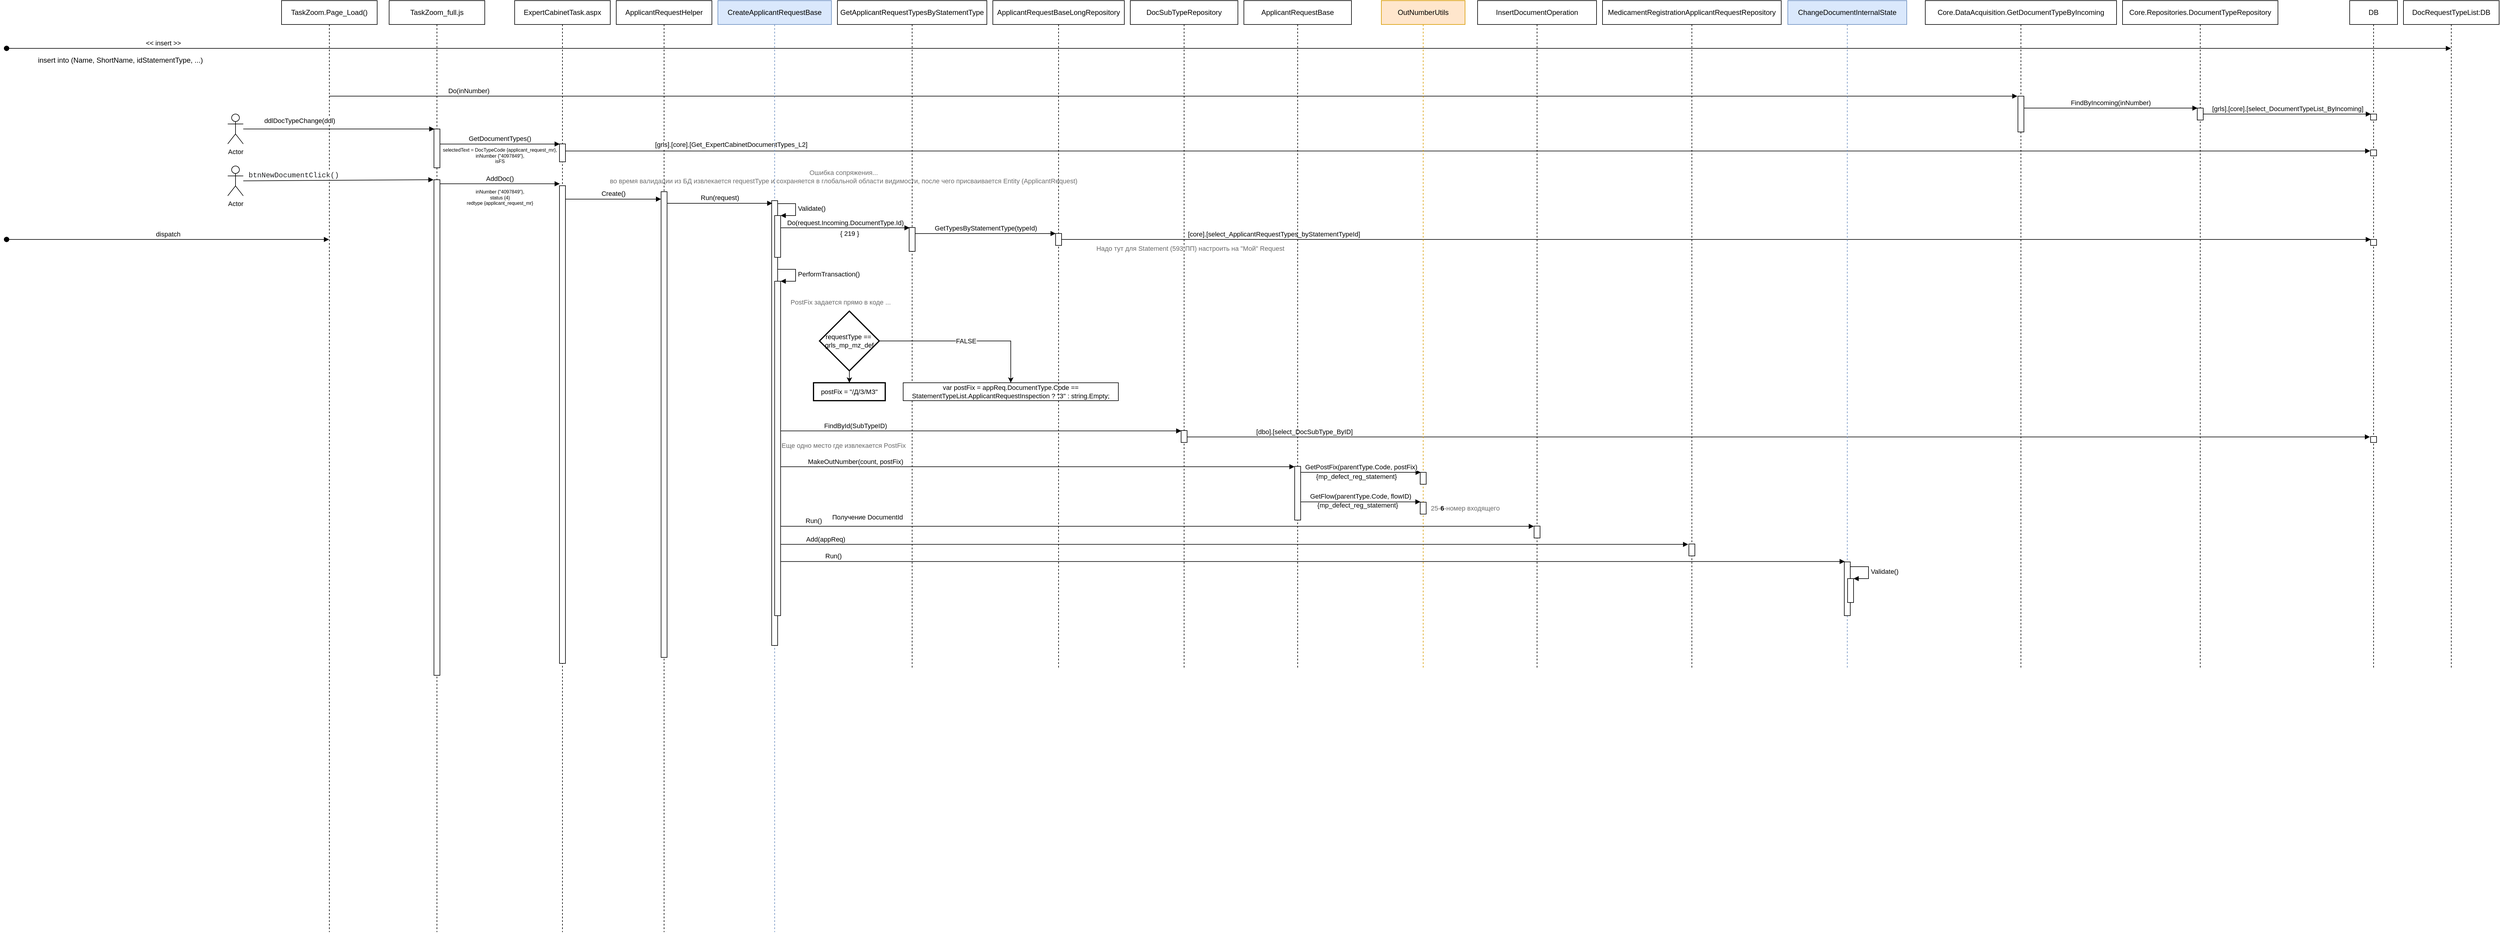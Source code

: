 <mxfile version="20.5.3" type="github">
  <diagram id="dsU_ii47a0S2btjW8iKH" name="Страница 1">
    <mxGraphModel dx="813" dy="522" grid="1" gridSize="10" guides="1" tooltips="1" connect="1" arrows="1" fold="1" page="1" pageScale="1" pageWidth="827" pageHeight="1169" math="0" shadow="0">
      <root>
        <mxCell id="0" />
        <mxCell id="1" parent="0" />
        <mxCell id="BPP2ajkxVIenSYZT_UOM-38" value="ApplicantRequestHelper" style="shape=umlLifeline;perimeter=lifelinePerimeter;whiteSpace=wrap;html=1;container=1;collapsible=0;recursiveResize=0;outlineConnect=0;" parent="1" vertex="1">
          <mxGeometry x="1040" y="40" width="160" height="1560" as="geometry" />
        </mxCell>
        <mxCell id="BPP2ajkxVIenSYZT_UOM-40" value="" style="html=1;points=[];perimeter=orthogonalPerimeter;" parent="BPP2ajkxVIenSYZT_UOM-38" vertex="1">
          <mxGeometry x="75" y="320" width="10" height="780" as="geometry" />
        </mxCell>
        <mxCell id="BPP2ajkxVIenSYZT_UOM-1" value="DocRequestTypeList:DB" style="shape=umlLifeline;perimeter=lifelinePerimeter;whiteSpace=wrap;html=1;container=1;collapsible=0;recursiveResize=0;outlineConnect=0;" parent="1" vertex="1">
          <mxGeometry x="4030" y="40" width="160" height="1120" as="geometry" />
        </mxCell>
        <mxCell id="BPP2ajkxVIenSYZT_UOM-2" value="&amp;lt;&amp;lt; insert &amp;gt;&amp;gt;" style="html=1;verticalAlign=bottom;startArrow=oval;startFill=1;endArrow=block;startSize=8;rounded=0;" parent="1" target="BPP2ajkxVIenSYZT_UOM-1" edge="1">
          <mxGeometry x="-0.872" width="60" relative="1" as="geometry">
            <mxPoint x="20" y="120" as="sourcePoint" />
            <mxPoint x="180" y="120" as="targetPoint" />
            <mxPoint as="offset" />
          </mxGeometry>
        </mxCell>
        <mxCell id="BPP2ajkxVIenSYZT_UOM-3" value="insert into (Name, ShortName, idStatementType, ...)" style="text;html=1;align=center;verticalAlign=middle;resizable=0;points=[];autosize=1;strokeColor=none;fillColor=none;" parent="1" vertex="1">
          <mxGeometry x="60" y="125" width="300" height="30" as="geometry" />
        </mxCell>
        <mxCell id="BPP2ajkxVIenSYZT_UOM-4" value="dispatch" style="html=1;verticalAlign=bottom;startArrow=oval;startFill=1;endArrow=block;startSize=8;rounded=0;" parent="1" target="BPP2ajkxVIenSYZT_UOM-5" edge="1">
          <mxGeometry width="60" relative="1" as="geometry">
            <mxPoint x="20" y="440" as="sourcePoint" />
            <mxPoint x="80" y="240" as="targetPoint" />
          </mxGeometry>
        </mxCell>
        <mxCell id="BPP2ajkxVIenSYZT_UOM-5" value="TaskZoom.Page_Load()" style="shape=umlLifeline;perimeter=lifelinePerimeter;whiteSpace=wrap;html=1;container=1;collapsible=0;recursiveResize=0;outlineConnect=0;" parent="1" vertex="1">
          <mxGeometry x="480" y="40" width="160" height="1560" as="geometry" />
        </mxCell>
        <mxCell id="BPP2ajkxVIenSYZT_UOM-6" value="Core.DataAcquisition.GetDocumentTypeByIncoming" style="shape=umlLifeline;perimeter=lifelinePerimeter;whiteSpace=wrap;html=1;container=1;collapsible=0;recursiveResize=0;outlineConnect=0;" parent="1" vertex="1">
          <mxGeometry x="3230" y="40" width="320" height="1120" as="geometry" />
        </mxCell>
        <mxCell id="BPP2ajkxVIenSYZT_UOM-8" value="" style="html=1;points=[];perimeter=orthogonalPerimeter;" parent="BPP2ajkxVIenSYZT_UOM-6" vertex="1">
          <mxGeometry x="155" y="160" width="10" height="60" as="geometry" />
        </mxCell>
        <mxCell id="BPP2ajkxVIenSYZT_UOM-7" value="Do(inNumber)" style="html=1;verticalAlign=bottom;endArrow=block;rounded=0;entryX=-0.088;entryY=0;entryDx=0;entryDy=0;entryPerimeter=0;" parent="1" source="BPP2ajkxVIenSYZT_UOM-5" target="BPP2ajkxVIenSYZT_UOM-8" edge="1">
          <mxGeometry x="-0.835" width="80" relative="1" as="geometry">
            <mxPoint x="370" y="240" as="sourcePoint" />
            <mxPoint x="450" y="240" as="targetPoint" />
            <mxPoint as="offset" />
          </mxGeometry>
        </mxCell>
        <mxCell id="BPP2ajkxVIenSYZT_UOM-9" value="Core.Repositories.DocumentTypeRepository" style="shape=umlLifeline;perimeter=lifelinePerimeter;whiteSpace=wrap;html=1;container=1;collapsible=0;recursiveResize=0;outlineConnect=0;" parent="1" vertex="1">
          <mxGeometry x="3560" y="40" width="260" height="1120" as="geometry" />
        </mxCell>
        <mxCell id="BPP2ajkxVIenSYZT_UOM-10" value="" style="html=1;points=[];perimeter=orthogonalPerimeter;" parent="BPP2ajkxVIenSYZT_UOM-9" vertex="1">
          <mxGeometry x="125" y="180" width="10" height="20" as="geometry" />
        </mxCell>
        <mxCell id="BPP2ajkxVIenSYZT_UOM-11" value="FindByIncoming(inNumber)" style="html=1;verticalAlign=bottom;endArrow=block;rounded=0;entryX=0.048;entryY=0.003;entryDx=0;entryDy=0;entryPerimeter=0;" parent="1" source="BPP2ajkxVIenSYZT_UOM-8" target="BPP2ajkxVIenSYZT_UOM-10" edge="1">
          <mxGeometry width="80" relative="1" as="geometry">
            <mxPoint x="1089.997" y="220" as="sourcePoint" />
            <mxPoint x="1364.45" y="220" as="targetPoint" />
          </mxGeometry>
        </mxCell>
        <mxCell id="BPP2ajkxVIenSYZT_UOM-12" value="DB" style="shape=umlLifeline;perimeter=lifelinePerimeter;whiteSpace=wrap;html=1;container=1;collapsible=0;recursiveResize=0;outlineConnect=0;" parent="1" vertex="1">
          <mxGeometry x="3940" y="40" width="80" height="1120" as="geometry" />
        </mxCell>
        <mxCell id="BPP2ajkxVIenSYZT_UOM-13" value="" style="html=1;points=[];perimeter=orthogonalPerimeter;" parent="BPP2ajkxVIenSYZT_UOM-12" vertex="1">
          <mxGeometry x="35" y="190" width="10" height="10" as="geometry" />
        </mxCell>
        <mxCell id="BPP2ajkxVIenSYZT_UOM-23" value="" style="html=1;points=[];perimeter=orthogonalPerimeter;" parent="BPP2ajkxVIenSYZT_UOM-12" vertex="1">
          <mxGeometry x="35" y="250" width="10" height="10" as="geometry" />
        </mxCell>
        <mxCell id="BPP2ajkxVIenSYZT_UOM-63" value="" style="html=1;points=[];perimeter=orthogonalPerimeter;fontSize=11;" parent="BPP2ajkxVIenSYZT_UOM-12" vertex="1">
          <mxGeometry x="35" y="400" width="10" height="10" as="geometry" />
        </mxCell>
        <mxCell id="BPP2ajkxVIenSYZT_UOM-83" value="" style="html=1;points=[];perimeter=orthogonalPerimeter;fontSize=11;" parent="BPP2ajkxVIenSYZT_UOM-12" vertex="1">
          <mxGeometry x="35" y="730" width="10" height="10" as="geometry" />
        </mxCell>
        <mxCell id="BPP2ajkxVIenSYZT_UOM-14" value="[grls].[core].[select_DocumentTypeList_ByIncoming]" style="html=1;verticalAlign=bottom;endArrow=block;rounded=0;entryX=0.051;entryY=0.004;entryDx=0;entryDy=0;entryPerimeter=0;" parent="1" source="BPP2ajkxVIenSYZT_UOM-10" target="BPP2ajkxVIenSYZT_UOM-13" edge="1">
          <mxGeometry width="80" relative="1" as="geometry">
            <mxPoint x="1420" y="240" as="sourcePoint" />
            <mxPoint x="1500" y="240" as="targetPoint" />
          </mxGeometry>
        </mxCell>
        <mxCell id="BPP2ajkxVIenSYZT_UOM-15" value="TaskZoom_full.js" style="shape=umlLifeline;perimeter=lifelinePerimeter;whiteSpace=wrap;html=1;container=1;collapsible=0;recursiveResize=0;outlineConnect=0;" parent="1" vertex="1">
          <mxGeometry x="660" y="40" width="160" height="1560" as="geometry" />
        </mxCell>
        <mxCell id="BPP2ajkxVIenSYZT_UOM-17" value="" style="html=1;points=[];perimeter=orthogonalPerimeter;" parent="BPP2ajkxVIenSYZT_UOM-15" vertex="1">
          <mxGeometry x="75" y="215" width="10" height="65" as="geometry" />
        </mxCell>
        <mxCell id="BPP2ajkxVIenSYZT_UOM-33" value="" style="html=1;points=[];perimeter=orthogonalPerimeter;fontSize=11;" parent="BPP2ajkxVIenSYZT_UOM-15" vertex="1">
          <mxGeometry x="75" y="300" width="10" height="830" as="geometry" />
        </mxCell>
        <mxCell id="BPP2ajkxVIenSYZT_UOM-16" value="ddlDocTypeChange(ddl)" style="html=1;verticalAlign=bottom;endArrow=block;rounded=0;entryX=0.07;entryY=0;entryDx=0;entryDy=0;entryPerimeter=0;" parent="1" source="BPP2ajkxVIenSYZT_UOM-30" target="BPP2ajkxVIenSYZT_UOM-17" edge="1">
          <mxGeometry x="-0.412" y="5" width="80" relative="1" as="geometry">
            <mxPoint x="820" y="270" as="sourcePoint" />
            <mxPoint x="900" y="270" as="targetPoint" />
            <mxPoint as="offset" />
          </mxGeometry>
        </mxCell>
        <mxCell id="BPP2ajkxVIenSYZT_UOM-18" value="ExpertCabinetTask.aspx" style="shape=umlLifeline;perimeter=lifelinePerimeter;whiteSpace=wrap;html=1;container=1;collapsible=0;recursiveResize=0;outlineConnect=0;" parent="1" vertex="1">
          <mxGeometry x="870" y="40" width="160" height="1560" as="geometry" />
        </mxCell>
        <mxCell id="BPP2ajkxVIenSYZT_UOM-19" value="" style="html=1;points=[];perimeter=orthogonalPerimeter;" parent="BPP2ajkxVIenSYZT_UOM-18" vertex="1">
          <mxGeometry x="75" y="240" width="10" height="30" as="geometry" />
        </mxCell>
        <mxCell id="BPP2ajkxVIenSYZT_UOM-35" value="" style="html=1;points=[];perimeter=orthogonalPerimeter;" parent="BPP2ajkxVIenSYZT_UOM-18" vertex="1">
          <mxGeometry x="75" y="310" width="10" height="800" as="geometry" />
        </mxCell>
        <mxCell id="BPP2ajkxVIenSYZT_UOM-20" value="&lt;div&gt;GetDocumentTypes()&lt;/div&gt;" style="html=1;verticalAlign=bottom;endArrow=block;rounded=0;entryX=0.044;entryY=0.007;entryDx=0;entryDy=0;entryPerimeter=0;" parent="1" source="BPP2ajkxVIenSYZT_UOM-17" target="BPP2ajkxVIenSYZT_UOM-19" edge="1">
          <mxGeometry width="80" relative="1" as="geometry">
            <mxPoint x="1170" y="150" as="sourcePoint" />
            <mxPoint x="1250" y="150" as="targetPoint" />
          </mxGeometry>
        </mxCell>
        <mxCell id="BPP2ajkxVIenSYZT_UOM-21" value="selectedText = DocTypeCode {applicant_request_mr}, &lt;br style=&quot;font-size: 8px;&quot;&gt;inNumber {&quot;4097849&quot;},&lt;br style=&quot;font-size: 8px;&quot;&gt;isFS" style="text;html=1;align=center;verticalAlign=middle;resizable=0;points=[];autosize=1;strokeColor=none;fillColor=none;fontSize=8;" parent="1" vertex="1">
          <mxGeometry x="740" y="280" width="210" height="40" as="geometry" />
        </mxCell>
        <mxCell id="BPP2ajkxVIenSYZT_UOM-24" value="[grls].[core].[Get_ExpertCabinetDocumentTypes_L2]" style="html=1;verticalAlign=bottom;endArrow=block;rounded=0;fontSize=11;entryX=-0.051;entryY=0.185;entryDx=0;entryDy=0;entryPerimeter=0;" parent="1" source="BPP2ajkxVIenSYZT_UOM-19" target="BPP2ajkxVIenSYZT_UOM-23" edge="1">
          <mxGeometry x="-0.817" y="2" width="80" relative="1" as="geometry">
            <mxPoint x="1240" y="280" as="sourcePoint" />
            <mxPoint x="1320" y="280" as="targetPoint" />
            <mxPoint as="offset" />
          </mxGeometry>
        </mxCell>
        <mxCell id="BPP2ajkxVIenSYZT_UOM-30" value="Actor" style="shape=umlActor;verticalLabelPosition=bottom;verticalAlign=top;html=1;fontSize=11;" parent="1" vertex="1">
          <mxGeometry x="390" y="230" width="26" height="50" as="geometry" />
        </mxCell>
        <mxCell id="BPP2ajkxVIenSYZT_UOM-32" value="Actor" style="shape=umlActor;verticalLabelPosition=bottom;verticalAlign=top;html=1;fontSize=11;" parent="1" vertex="1">
          <mxGeometry x="390" y="317" width="26" height="50" as="geometry" />
        </mxCell>
        <mxCell id="BPP2ajkxVIenSYZT_UOM-34" value="&lt;span style=&quot;color: rgb(32, 33, 36); font-family: consolas, &amp;quot;lucida console&amp;quot;, &amp;quot;courier new&amp;quot;, monospace; font-size: 12px; text-align: left;&quot;&gt;btnNewDocumentClick()&lt;/span&gt;" style="html=1;verticalAlign=bottom;endArrow=block;rounded=0;fontSize=11;entryX=-0.077;entryY=0;entryDx=0;entryDy=0;entryPerimeter=0;" parent="1" source="BPP2ajkxVIenSYZT_UOM-32" target="BPP2ajkxVIenSYZT_UOM-33" edge="1">
          <mxGeometry x="-0.472" y="-1" width="80" relative="1" as="geometry">
            <mxPoint x="570" y="220" as="sourcePoint" />
            <mxPoint x="650" y="220" as="targetPoint" />
            <mxPoint as="offset" />
          </mxGeometry>
        </mxCell>
        <mxCell id="BPP2ajkxVIenSYZT_UOM-36" value="AddDoc()" style="html=1;verticalAlign=bottom;endArrow=block;rounded=0;fontSize=11;entryX=0.047;entryY=-0.004;entryDx=0;entryDy=0;entryPerimeter=0;" parent="1" source="BPP2ajkxVIenSYZT_UOM-33" target="BPP2ajkxVIenSYZT_UOM-35" edge="1">
          <mxGeometry width="80" relative="1" as="geometry">
            <mxPoint x="700" y="260" as="sourcePoint" />
            <mxPoint x="780" y="260" as="targetPoint" />
          </mxGeometry>
        </mxCell>
        <mxCell id="BPP2ajkxVIenSYZT_UOM-37" value="inNumber {&quot;4097849&quot;},&lt;br&gt;status {4}&lt;br style=&quot;font-size: 8px;&quot;&gt;redtype {applicant_request_mr}" style="text;html=1;align=center;verticalAlign=middle;resizable=0;points=[];autosize=1;strokeColor=none;fillColor=none;fontSize=8;" parent="1" vertex="1">
          <mxGeometry x="780" y="350" width="130" height="40" as="geometry" />
        </mxCell>
        <mxCell id="BPP2ajkxVIenSYZT_UOM-41" value="Create()" style="html=1;verticalAlign=bottom;endArrow=block;rounded=0;fontSize=11;entryX=0;entryY=0.016;entryDx=0;entryDy=0;entryPerimeter=0;" parent="1" source="BPP2ajkxVIenSYZT_UOM-35" target="BPP2ajkxVIenSYZT_UOM-40" edge="1">
          <mxGeometry width="80" relative="1" as="geometry">
            <mxPoint x="1070" y="370" as="sourcePoint" />
            <mxPoint x="1150" y="370" as="targetPoint" />
          </mxGeometry>
        </mxCell>
        <mxCell id="BPP2ajkxVIenSYZT_UOM-42" value="CreateApplicantRequestBase" style="shape=umlLifeline;perimeter=lifelinePerimeter;whiteSpace=wrap;html=1;container=1;collapsible=0;recursiveResize=0;outlineConnect=0;fillColor=#dae8fc;strokeColor=#6c8ebf;" parent="1" vertex="1">
          <mxGeometry x="1210" y="40" width="190" height="1560" as="geometry" />
        </mxCell>
        <mxCell id="BPP2ajkxVIenSYZT_UOM-43" value="" style="html=1;points=[];perimeter=orthogonalPerimeter;" parent="BPP2ajkxVIenSYZT_UOM-42" vertex="1">
          <mxGeometry x="90" y="335" width="10" height="745" as="geometry" />
        </mxCell>
        <mxCell id="BPP2ajkxVIenSYZT_UOM-47" value="" style="html=1;points=[];perimeter=orthogonalPerimeter;fontSize=11;" parent="BPP2ajkxVIenSYZT_UOM-42" vertex="1">
          <mxGeometry x="95" y="360" width="10" height="70" as="geometry" />
        </mxCell>
        <mxCell id="BPP2ajkxVIenSYZT_UOM-48" value="Validate()" style="edgeStyle=orthogonalEdgeStyle;html=1;align=left;spacingLeft=2;endArrow=block;rounded=0;entryX=1;entryY=0;fontSize=11;" parent="BPP2ajkxVIenSYZT_UOM-42" source="BPP2ajkxVIenSYZT_UOM-43" target="BPP2ajkxVIenSYZT_UOM-47" edge="1">
          <mxGeometry relative="1" as="geometry">
            <mxPoint x="100" y="340" as="sourcePoint" />
            <Array as="points">
              <mxPoint x="130" y="340" />
              <mxPoint x="130" y="360" />
            </Array>
          </mxGeometry>
        </mxCell>
        <mxCell id="BPP2ajkxVIenSYZT_UOM-65" value="" style="html=1;points=[];perimeter=orthogonalPerimeter;fontSize=11;" parent="BPP2ajkxVIenSYZT_UOM-42" vertex="1">
          <mxGeometry x="95" y="470" width="10" height="560" as="geometry" />
        </mxCell>
        <mxCell id="BPP2ajkxVIenSYZT_UOM-66" value="PerformTransaction()" style="edgeStyle=orthogonalEdgeStyle;html=1;align=left;spacingLeft=2;endArrow=block;rounded=0;entryX=1;entryY=0;fontSize=11;" parent="BPP2ajkxVIenSYZT_UOM-42" source="BPP2ajkxVIenSYZT_UOM-43" target="BPP2ajkxVIenSYZT_UOM-65" edge="1">
          <mxGeometry relative="1" as="geometry">
            <mxPoint x="100" y="450" as="sourcePoint" />
            <Array as="points">
              <mxPoint x="130" y="450" />
              <mxPoint x="130" y="470" />
            </Array>
          </mxGeometry>
        </mxCell>
        <mxCell id="BPP2ajkxVIenSYZT_UOM-46" value="Run(request)" style="html=1;verticalAlign=bottom;endArrow=block;rounded=0;fontSize=11;entryX=0.115;entryY=0.006;entryDx=0;entryDy=0;entryPerimeter=0;" parent="1" source="BPP2ajkxVIenSYZT_UOM-40" target="BPP2ajkxVIenSYZT_UOM-43" edge="1">
          <mxGeometry width="80" relative="1" as="geometry">
            <mxPoint x="1125" y="379.71" as="sourcePoint" />
            <mxPoint x="1285" y="379.71" as="targetPoint" />
          </mxGeometry>
        </mxCell>
        <mxCell id="BPP2ajkxVIenSYZT_UOM-49" value="GetApplicantRequestTypesByStatementType" style="shape=umlLifeline;perimeter=lifelinePerimeter;whiteSpace=wrap;html=1;container=1;collapsible=0;recursiveResize=0;outlineConnect=0;" parent="1" vertex="1">
          <mxGeometry x="1410" y="40" width="250" height="1120" as="geometry" />
        </mxCell>
        <mxCell id="BPP2ajkxVIenSYZT_UOM-54" value="" style="html=1;points=[];perimeter=orthogonalPerimeter;fontSize=11;" parent="BPP2ajkxVIenSYZT_UOM-49" vertex="1">
          <mxGeometry x="120" y="380" width="10" height="40" as="geometry" />
        </mxCell>
        <mxCell id="BPP2ajkxVIenSYZT_UOM-67" value="Ошибка сопряжения... &lt;br&gt;во время валидации из БД извлекается requestType и сохраняется в глобальной области видимости, после чего присваивается Entity (ApplicantRequest)" style="text;align=center;verticalAlign=middle;resizable=1;points=[];autosize=1;fontSize=11;imageAspect=1;absoluteArcSize=0;portConstraintRotation=0;allowArrows=1;container=1;fixedWidth=0;resizeHeight=1;treeMoving=0;treeFolding=0;comic=0;enumerate=0;snapToPoint=0;fixDash=0;dropTarget=0;metaEdit=0;backgroundOutline=0;resizeWidth=1;html=1;labelBackgroundColor=none;labelBorderColor=none;fontColor=#6E6E6E;connectable=0;collapsible=0;" parent="BPP2ajkxVIenSYZT_UOM-49" vertex="1">
          <mxGeometry x="-100" y="250" width="220" height="90" as="geometry" />
        </mxCell>
        <mxCell id="BPP2ajkxVIenSYZT_UOM-68" value="PostFix задается прямо в коде ..." style="text;html=1;align=center;verticalAlign=middle;resizable=0;points=[];autosize=1;strokeColor=none;fillColor=none;fontSize=11;fontColor=#696969;" parent="BPP2ajkxVIenSYZT_UOM-49" vertex="1">
          <mxGeometry x="-90" y="490" width="190" height="30" as="geometry" />
        </mxCell>
        <mxCell id="BPP2ajkxVIenSYZT_UOM-70" value="requestType ==&amp;nbsp;&lt;br&gt;grls_mp_mz_def" style="strokeWidth=2;html=1;shape=mxgraph.flowchart.decision;whiteSpace=wrap;labelBackgroundColor=none;labelBorderColor=none;comic=0;fontSize=11;fontColor=#000000;" parent="BPP2ajkxVIenSYZT_UOM-49" vertex="1">
          <mxGeometry x="-30" y="520" width="100" height="100" as="geometry" />
        </mxCell>
        <mxCell id="BPP2ajkxVIenSYZT_UOM-71" value="postFix = &quot;/Д/З/МЗ&quot;" style="whiteSpace=wrap;html=1;fontSize=11;fontColor=#000000;strokeWidth=2;labelBackgroundColor=none;labelBorderColor=none;comic=0;" parent="BPP2ajkxVIenSYZT_UOM-49" vertex="1">
          <mxGeometry x="-40" y="640" width="120" height="30" as="geometry" />
        </mxCell>
        <mxCell id="BPP2ajkxVIenSYZT_UOM-72" value="" style="edgeStyle=orthogonalEdgeStyle;rounded=0;orthogonalLoop=1;jettySize=auto;html=1;fontSize=11;fontColor=#000000;" parent="BPP2ajkxVIenSYZT_UOM-49" source="BPP2ajkxVIenSYZT_UOM-70" target="BPP2ajkxVIenSYZT_UOM-71" edge="1">
          <mxGeometry relative="1" as="geometry" />
        </mxCell>
        <mxCell id="BPP2ajkxVIenSYZT_UOM-69" value="&lt;div&gt;&lt;font color=&quot;#000000&quot;&gt;var postFix = appReq.DocumentType.Code == StatementTypeList.ApplicantRequestInspection ? &quot;З&quot; : string.Empty;&lt;/font&gt;&lt;/div&gt;" style="whiteSpace=wrap;html=1;labelBackgroundColor=none;labelBorderColor=none;comic=0;fontSize=11;fontColor=#696969;" parent="BPP2ajkxVIenSYZT_UOM-49" vertex="1">
          <mxGeometry x="110" y="640" width="360" height="30" as="geometry" />
        </mxCell>
        <mxCell id="BPP2ajkxVIenSYZT_UOM-73" value="FALSE" style="edgeStyle=orthogonalEdgeStyle;rounded=0;orthogonalLoop=1;jettySize=auto;html=1;entryX=0.5;entryY=0;entryDx=0;entryDy=0;fontSize=11;fontColor=#000000;" parent="BPP2ajkxVIenSYZT_UOM-49" source="BPP2ajkxVIenSYZT_UOM-70" target="BPP2ajkxVIenSYZT_UOM-69" edge="1">
          <mxGeometry relative="1" as="geometry" />
        </mxCell>
        <mxCell id="BPP2ajkxVIenSYZT_UOM-85" value="Еще одно место где извлекается PostFix" style="text;html=1;align=center;verticalAlign=middle;resizable=0;points=[];autosize=1;strokeColor=none;fillColor=none;fontSize=11;fontColor=#696969;" parent="BPP2ajkxVIenSYZT_UOM-49" vertex="1">
          <mxGeometry x="-105" y="730" width="230" height="30" as="geometry" />
        </mxCell>
        <mxCell id="BPP2ajkxVIenSYZT_UOM-105" value="Получение DocumentId" style="text;html=1;align=center;verticalAlign=middle;resizable=0;points=[];autosize=1;strokeColor=none;fillColor=none;fontSize=11;fontColor=#000000;connectable=0;" parent="BPP2ajkxVIenSYZT_UOM-49" vertex="1">
          <mxGeometry x="-20" y="850" width="140" height="30" as="geometry" />
        </mxCell>
        <mxCell id="BPP2ajkxVIenSYZT_UOM-53" value="Do(request.Incoming.DocumentType.Id)" style="html=1;verticalAlign=bottom;endArrow=block;rounded=0;fontSize=11;entryX=0.074;entryY=0.013;entryDx=0;entryDy=0;entryPerimeter=0;" parent="1" source="BPP2ajkxVIenSYZT_UOM-47" target="BPP2ajkxVIenSYZT_UOM-54" edge="1">
          <mxGeometry width="80" relative="1" as="geometry">
            <mxPoint x="1370" y="360" as="sourcePoint" />
            <mxPoint x="1450" y="360" as="targetPoint" />
          </mxGeometry>
        </mxCell>
        <mxCell id="BPP2ajkxVIenSYZT_UOM-55" value="{ 219 }" style="text;html=1;align=center;verticalAlign=middle;resizable=0;points=[];autosize=1;strokeColor=none;fillColor=none;fontSize=11;" parent="1" vertex="1">
          <mxGeometry x="1400" y="415" width="60" height="30" as="geometry" />
        </mxCell>
        <mxCell id="BPP2ajkxVIenSYZT_UOM-56" value="ApplicantRequestBaseLongRepository" style="shape=umlLifeline;perimeter=lifelinePerimeter;whiteSpace=wrap;html=1;container=1;collapsible=0;recursiveResize=0;outlineConnect=0;" parent="1" vertex="1">
          <mxGeometry x="1670" y="40" width="220" height="1120" as="geometry" />
        </mxCell>
        <mxCell id="BPP2ajkxVIenSYZT_UOM-61" value="" style="html=1;points=[];perimeter=orthogonalPerimeter;fontSize=11;" parent="BPP2ajkxVIenSYZT_UOM-56" vertex="1">
          <mxGeometry x="105" y="390" width="10" height="20" as="geometry" />
        </mxCell>
        <mxCell id="BPP2ajkxVIenSYZT_UOM-60" value="GetTypesByStatementType(typeId)" style="html=1;verticalAlign=bottom;endArrow=block;rounded=0;fontSize=11;entryX=0.016;entryY=0.004;entryDx=0;entryDy=0;entryPerimeter=0;" parent="1" source="BPP2ajkxVIenSYZT_UOM-54" target="BPP2ajkxVIenSYZT_UOM-61" edge="1">
          <mxGeometry width="80" relative="1" as="geometry">
            <mxPoint x="1560" y="370" as="sourcePoint" />
            <mxPoint x="1640" y="370" as="targetPoint" />
          </mxGeometry>
        </mxCell>
        <mxCell id="BPP2ajkxVIenSYZT_UOM-62" value="[core].[select_ApplicantRequestTypes_byStatementTypeId]" style="html=1;verticalAlign=bottom;endArrow=block;rounded=0;fontSize=11;entryX=0.048;entryY=0.001;entryDx=0;entryDy=0;entryPerimeter=0;" parent="1" source="BPP2ajkxVIenSYZT_UOM-61" target="BPP2ajkxVIenSYZT_UOM-63" edge="1">
          <mxGeometry x="-0.676" width="80" relative="1" as="geometry">
            <mxPoint x="1920" y="380" as="sourcePoint" />
            <mxPoint x="2810" y="430" as="targetPoint" />
            <mxPoint as="offset" />
          </mxGeometry>
        </mxCell>
        <mxCell id="BPP2ajkxVIenSYZT_UOM-64" value="Надо тут для Statement (593 ПП) настроить на &quot;Мой&quot; Request" style="text;html=1;align=center;verticalAlign=middle;resizable=0;points=[];autosize=1;strokeColor=none;fillColor=none;fontSize=11;fontColor=#696969;" parent="1" vertex="1">
          <mxGeometry x="1830" y="440" width="340" height="30" as="geometry" />
        </mxCell>
        <mxCell id="BPP2ajkxVIenSYZT_UOM-80" value="DocSubTypeRepository" style="shape=umlLifeline;perimeter=lifelinePerimeter;whiteSpace=wrap;html=1;container=1;collapsible=0;recursiveResize=0;outlineConnect=0;" parent="1" vertex="1">
          <mxGeometry x="1900" y="40" width="180" height="1120" as="geometry" />
        </mxCell>
        <mxCell id="BPP2ajkxVIenSYZT_UOM-81" value="" style="html=1;points=[];perimeter=orthogonalPerimeter;fontSize=11;" parent="BPP2ajkxVIenSYZT_UOM-80" vertex="1">
          <mxGeometry x="85" y="720" width="10" height="20" as="geometry" />
        </mxCell>
        <mxCell id="BPP2ajkxVIenSYZT_UOM-82" value="FindById(SubTypeID)" style="html=1;verticalAlign=bottom;endArrow=block;rounded=0;fontSize=11;fontColor=#000000;entryX=0.035;entryY=0.033;entryDx=0;entryDy=0;entryPerimeter=0;" parent="1" source="BPP2ajkxVIenSYZT_UOM-65" target="BPP2ajkxVIenSYZT_UOM-81" edge="1">
          <mxGeometry x="-0.627" width="80" relative="1" as="geometry">
            <mxPoint x="1620" y="720" as="sourcePoint" />
            <mxPoint x="1700" y="720" as="targetPoint" />
            <mxPoint as="offset" />
          </mxGeometry>
        </mxCell>
        <mxCell id="BPP2ajkxVIenSYZT_UOM-84" value="[dbo].[select_DocSubType_ByID]" style="html=1;verticalAlign=bottom;endArrow=block;rounded=0;fontSize=11;fontColor=#000000;entryX=-0.098;entryY=0.072;entryDx=0;entryDy=0;entryPerimeter=0;" parent="1" source="BPP2ajkxVIenSYZT_UOM-81" target="BPP2ajkxVIenSYZT_UOM-83" edge="1">
          <mxGeometry x="-0.802" width="80" relative="1" as="geometry">
            <mxPoint x="2380" y="700" as="sourcePoint" />
            <mxPoint x="3010" y="760" as="targetPoint" />
            <mxPoint as="offset" />
          </mxGeometry>
        </mxCell>
        <mxCell id="BPP2ajkxVIenSYZT_UOM-86" value="ApplicantRequestBase" style="shape=umlLifeline;perimeter=lifelinePerimeter;whiteSpace=wrap;html=1;container=1;collapsible=0;recursiveResize=0;outlineConnect=0;" parent="1" vertex="1">
          <mxGeometry x="2090" y="40" width="180" height="1120" as="geometry" />
        </mxCell>
        <mxCell id="BPP2ajkxVIenSYZT_UOM-87" value="" style="html=1;points=[];perimeter=orthogonalPerimeter;fontSize=11;" parent="BPP2ajkxVIenSYZT_UOM-86" vertex="1">
          <mxGeometry x="85" y="780" width="10" height="90" as="geometry" />
        </mxCell>
        <mxCell id="BPP2ajkxVIenSYZT_UOM-88" value="MakeOutNumber(count, postFix)" style="html=1;verticalAlign=bottom;endArrow=block;rounded=0;fontSize=11;fontColor=#000000;entryX=-0.024;entryY=0.007;entryDx=0;entryDy=0;entryPerimeter=0;" parent="1" source="BPP2ajkxVIenSYZT_UOM-65" target="BPP2ajkxVIenSYZT_UOM-87" edge="1">
          <mxGeometry x="-0.709" width="80" relative="1" as="geometry">
            <mxPoint x="1510" y="760" as="sourcePoint" />
            <mxPoint x="1590" y="760" as="targetPoint" />
            <mxPoint as="offset" />
          </mxGeometry>
        </mxCell>
        <mxCell id="BPP2ajkxVIenSYZT_UOM-89" value="OutNumberUtils" style="shape=umlLifeline;perimeter=lifelinePerimeter;whiteSpace=wrap;html=1;container=1;collapsible=0;recursiveResize=0;outlineConnect=0;fillColor=#ffe6cc;strokeColor=#d79b00;" parent="1" vertex="1">
          <mxGeometry x="2320" y="40" width="140" height="1120" as="geometry" />
        </mxCell>
        <mxCell id="BPP2ajkxVIenSYZT_UOM-90" value="" style="html=1;points=[];perimeter=orthogonalPerimeter;fontSize=11;" parent="BPP2ajkxVIenSYZT_UOM-89" vertex="1">
          <mxGeometry x="65" y="790" width="10" height="20" as="geometry" />
        </mxCell>
        <mxCell id="BPP2ajkxVIenSYZT_UOM-95" value="" style="html=1;points=[];perimeter=orthogonalPerimeter;fontSize=11;" parent="BPP2ajkxVIenSYZT_UOM-89" vertex="1">
          <mxGeometry x="65" y="840" width="10" height="20" as="geometry" />
        </mxCell>
        <mxCell id="BPP2ajkxVIenSYZT_UOM-91" value="GetPostFix(parentType.Code, postFix)" style="html=1;verticalAlign=bottom;endArrow=block;rounded=0;fontSize=11;fontColor=#000000;entryX=0.083;entryY=0.003;entryDx=0;entryDy=0;entryPerimeter=0;" parent="1" source="BPP2ajkxVIenSYZT_UOM-87" target="BPP2ajkxVIenSYZT_UOM-90" edge="1">
          <mxGeometry width="80" relative="1" as="geometry">
            <mxPoint x="2190" y="830" as="sourcePoint" />
            <mxPoint x="2270" y="830" as="targetPoint" />
          </mxGeometry>
        </mxCell>
        <mxCell id="BPP2ajkxVIenSYZT_UOM-92" value="{mp_defect_reg_statement}" style="text;html=1;align=center;verticalAlign=middle;resizable=0;points=[];autosize=1;strokeColor=none;fillColor=none;fontSize=11;fontColor=#000000;" parent="1" vertex="1">
          <mxGeometry x="2198" y="822" width="160" height="30" as="geometry" />
        </mxCell>
        <mxCell id="BPP2ajkxVIenSYZT_UOM-94" value="GetFlow(parentType.Code, flowID)" style="html=1;verticalAlign=bottom;endArrow=block;rounded=0;fontSize=11;fontColor=#000000;entryX=0.048;entryY=-0.027;entryDx=0;entryDy=0;entryPerimeter=0;" parent="1" source="BPP2ajkxVIenSYZT_UOM-87" target="BPP2ajkxVIenSYZT_UOM-95" edge="1">
          <mxGeometry width="80" relative="1" as="geometry">
            <mxPoint x="2185" y="880.0" as="sourcePoint" />
            <mxPoint x="2385.83" y="880.0" as="targetPoint" />
          </mxGeometry>
        </mxCell>
        <mxCell id="BPP2ajkxVIenSYZT_UOM-96" value="{mp_defect_reg_statement}" style="text;html=1;align=center;verticalAlign=middle;resizable=0;points=[];autosize=1;strokeColor=none;fillColor=none;fontSize=11;fontColor=#000000;" parent="1" vertex="1">
          <mxGeometry x="2200" y="870" width="160" height="30" as="geometry" />
        </mxCell>
        <mxCell id="BPP2ajkxVIenSYZT_UOM-97" value="&lt;font color=&quot;#6b6b6b&quot;&gt;25-&lt;/font&gt;&lt;b&gt;6&lt;/b&gt;&lt;font color=&quot;#6b6b6b&quot;&gt;-номер входящего&lt;/font&gt;" style="text;html=1;align=center;verticalAlign=middle;resizable=1;points=[];autosize=1;strokeColor=none;fillColor=none;fontSize=11;fontColor=#000000;" parent="1" vertex="1">
          <mxGeometry x="2400" y="880" width="120" height="20" as="geometry" />
        </mxCell>
        <mxCell id="BPP2ajkxVIenSYZT_UOM-98" value="InsertDocumentOperation" style="shape=umlLifeline;perimeter=lifelinePerimeter;whiteSpace=wrap;html=1;container=1;collapsible=0;recursiveResize=0;outlineConnect=0;" parent="1" vertex="1">
          <mxGeometry x="2481" y="40" width="199" height="1120" as="geometry" />
        </mxCell>
        <mxCell id="BPP2ajkxVIenSYZT_UOM-100" value="" style="html=1;points=[];perimeter=orthogonalPerimeter;fontSize=11;" parent="BPP2ajkxVIenSYZT_UOM-98" vertex="1">
          <mxGeometry x="94.5" y="880" width="10" height="20" as="geometry" />
        </mxCell>
        <mxCell id="BPP2ajkxVIenSYZT_UOM-101" value="MedicamentRegistrationApplicantRequestRepository" style="shape=umlLifeline;perimeter=lifelinePerimeter;whiteSpace=wrap;html=1;container=1;collapsible=0;recursiveResize=0;outlineConnect=0;" parent="1" vertex="1">
          <mxGeometry x="2690" y="40" width="299" height="1120" as="geometry" />
        </mxCell>
        <mxCell id="BPP2ajkxVIenSYZT_UOM-102" value="" style="html=1;points=[];perimeter=orthogonalPerimeter;fontSize=11;" parent="BPP2ajkxVIenSYZT_UOM-101" vertex="1">
          <mxGeometry x="144.5" y="910" width="10" height="20" as="geometry" />
        </mxCell>
        <mxCell id="BPP2ajkxVIenSYZT_UOM-103" value="Run()" style="html=1;verticalAlign=bottom;endArrow=block;rounded=0;fontSize=11;fontColor=#000000;entryX=-0.033;entryY=0.021;entryDx=0;entryDy=0;entryPerimeter=0;" parent="1" source="BPP2ajkxVIenSYZT_UOM-65" target="BPP2ajkxVIenSYZT_UOM-100" edge="1">
          <mxGeometry x="-0.913" width="80" relative="1" as="geometry">
            <mxPoint x="2090" y="710" as="sourcePoint" />
            <mxPoint x="2170" y="710" as="targetPoint" />
            <mxPoint as="offset" />
          </mxGeometry>
        </mxCell>
        <mxCell id="BPP2ajkxVIenSYZT_UOM-104" value="Add(appReq)" style="html=1;verticalAlign=bottom;endArrow=block;rounded=0;fontSize=11;fontColor=#000000;entryX=-0.119;entryY=0.034;entryDx=0;entryDy=0;entryPerimeter=0;" parent="1" source="BPP2ajkxVIenSYZT_UOM-65" target="BPP2ajkxVIenSYZT_UOM-102" edge="1">
          <mxGeometry x="-0.901" width="80" relative="1" as="geometry">
            <mxPoint x="1325" y="930.42" as="sourcePoint" />
            <mxPoint x="2585.17" y="930.42" as="targetPoint" />
            <mxPoint as="offset" />
          </mxGeometry>
        </mxCell>
        <mxCell id="BPP2ajkxVIenSYZT_UOM-106" value="ChangeDocumentInternalState" style="shape=umlLifeline;perimeter=lifelinePerimeter;whiteSpace=wrap;html=1;container=1;collapsible=0;recursiveResize=0;outlineConnect=0;fillColor=#dae8fc;strokeColor=#6c8ebf;" parent="1" vertex="1">
          <mxGeometry x="3000" y="40" width="199" height="1120" as="geometry" />
        </mxCell>
        <mxCell id="BPP2ajkxVIenSYZT_UOM-107" value="" style="html=1;points=[];perimeter=orthogonalPerimeter;fontSize=11;" parent="BPP2ajkxVIenSYZT_UOM-106" vertex="1">
          <mxGeometry x="94.5" y="940" width="10" height="90" as="geometry" />
        </mxCell>
        <mxCell id="BPP2ajkxVIenSYZT_UOM-108" value="Run()" style="html=1;verticalAlign=bottom;endArrow=block;rounded=0;fontSize=11;fontColor=#000000;entryX=0.078;entryY=-0.007;entryDx=0;entryDy=0;entryPerimeter=0;" parent="1" source="BPP2ajkxVIenSYZT_UOM-65" target="BPP2ajkxVIenSYZT_UOM-107" edge="1">
          <mxGeometry x="-0.901" width="80" relative="1" as="geometry">
            <mxPoint x="1325.0" y="960.68" as="sourcePoint" />
            <mxPoint x="2843.31" y="960.68" as="targetPoint" />
            <mxPoint as="offset" />
          </mxGeometry>
        </mxCell>
        <mxCell id="BPP2ajkxVIenSYZT_UOM-109" value="" style="html=1;points=[];perimeter=orthogonalPerimeter;labelBackgroundColor=none;labelBorderColor=none;comic=0;fontSize=11;fontColor=#000000;" parent="1" vertex="1">
          <mxGeometry x="3100" y="1008" width="10" height="40" as="geometry" />
        </mxCell>
        <mxCell id="BPP2ajkxVIenSYZT_UOM-110" value="Validate()" style="edgeStyle=orthogonalEdgeStyle;html=1;align=left;spacingLeft=2;endArrow=block;rounded=0;entryX=1;entryY=0;fontSize=11;fontColor=#000000;" parent="1" source="BPP2ajkxVIenSYZT_UOM-107" target="BPP2ajkxVIenSYZT_UOM-109" edge="1">
          <mxGeometry relative="1" as="geometry">
            <mxPoint x="3105" y="988" as="sourcePoint" />
            <Array as="points">
              <mxPoint x="3135" y="988" />
              <mxPoint x="3135" y="1008" />
            </Array>
          </mxGeometry>
        </mxCell>
      </root>
    </mxGraphModel>
  </diagram>
</mxfile>
